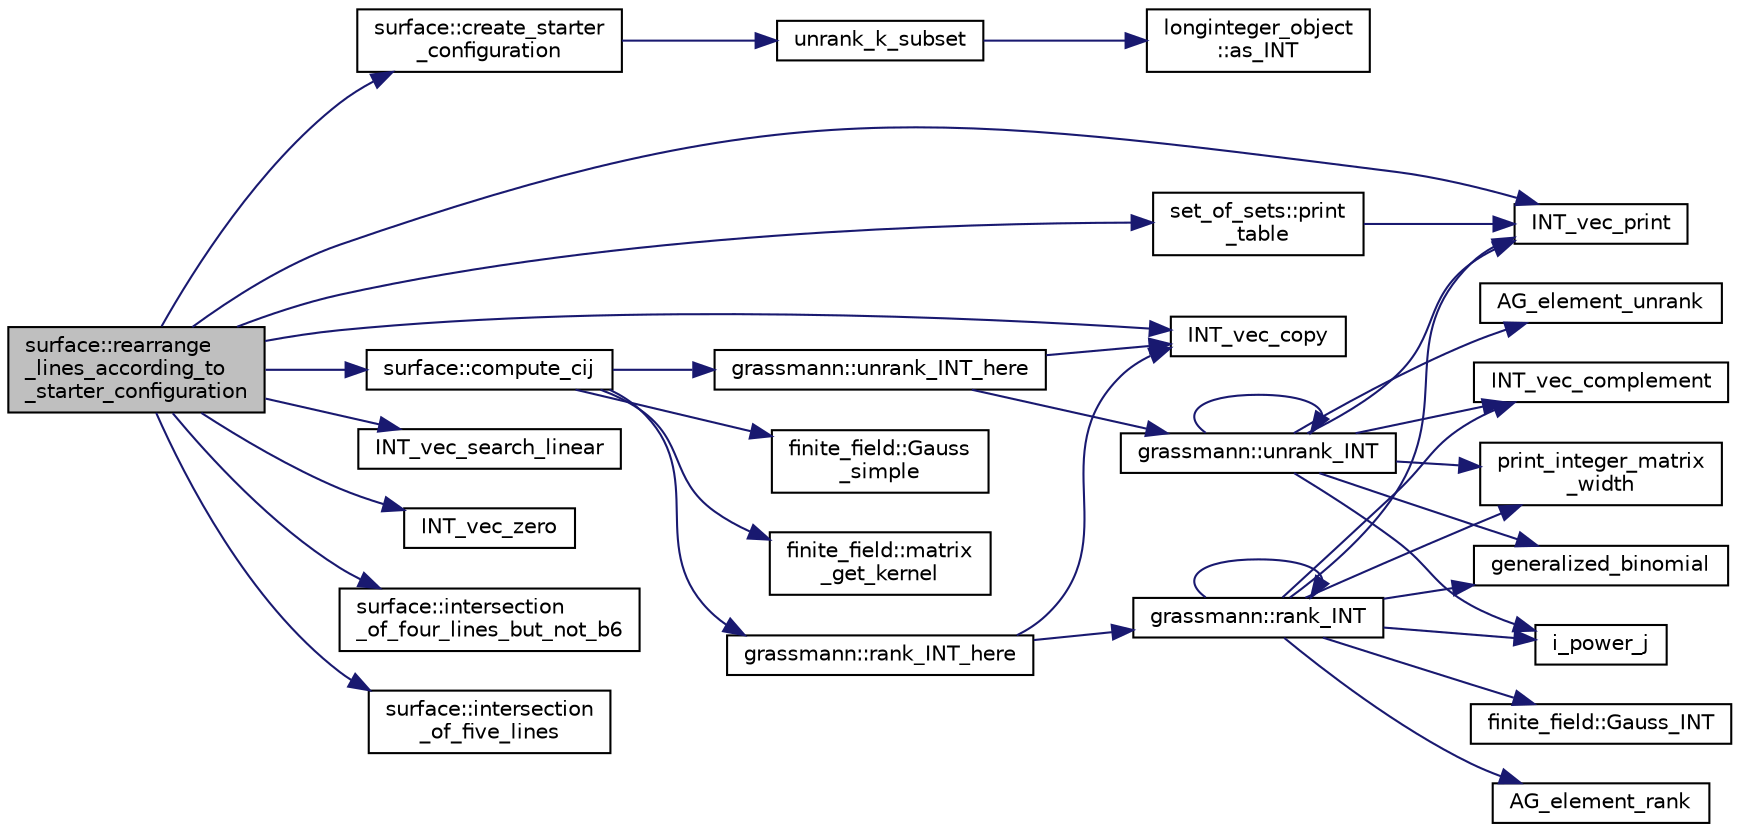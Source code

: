 digraph "surface::rearrange_lines_according_to_starter_configuration"
{
  edge [fontname="Helvetica",fontsize="10",labelfontname="Helvetica",labelfontsize="10"];
  node [fontname="Helvetica",fontsize="10",shape=record];
  rankdir="LR";
  Node5132 [label="surface::rearrange\l_lines_according_to\l_starter_configuration",height=0.2,width=0.4,color="black", fillcolor="grey75", style="filled", fontcolor="black"];
  Node5132 -> Node5133 [color="midnightblue",fontsize="10",style="solid",fontname="Helvetica"];
  Node5133 [label="surface::create_starter\l_configuration",height=0.2,width=0.4,color="black", fillcolor="white", style="filled",URL="$d5/d88/classsurface.html#a4c5ed7de553c336243364e7ec045fffb"];
  Node5133 -> Node5134 [color="midnightblue",fontsize="10",style="solid",fontname="Helvetica"];
  Node5134 [label="unrank_k_subset",height=0.2,width=0.4,color="black", fillcolor="white", style="filled",URL="$d2/d7c/combinatorics_8_c.html#a709dbec12f4da5bb02b9352d45a2c77d"];
  Node5134 -> Node5135 [color="midnightblue",fontsize="10",style="solid",fontname="Helvetica"];
  Node5135 [label="longinteger_object\l::as_INT",height=0.2,width=0.4,color="black", fillcolor="white", style="filled",URL="$dd/d7e/classlonginteger__object.html#afb992d4679a6741acc63c8bcba27971e"];
  Node5132 -> Node5136 [color="midnightblue",fontsize="10",style="solid",fontname="Helvetica"];
  Node5136 [label="set_of_sets::print\l_table",height=0.2,width=0.4,color="black", fillcolor="white", style="filled",URL="$da/dd6/classset__of__sets.html#a5439014d55aa760a4313ff7307fed5a6"];
  Node5136 -> Node5137 [color="midnightblue",fontsize="10",style="solid",fontname="Helvetica"];
  Node5137 [label="INT_vec_print",height=0.2,width=0.4,color="black", fillcolor="white", style="filled",URL="$df/dbf/sajeeb_8_c.html#a79a5901af0b47dd0d694109543c027fe"];
  Node5132 -> Node5138 [color="midnightblue",fontsize="10",style="solid",fontname="Helvetica"];
  Node5138 [label="INT_vec_search_linear",height=0.2,width=0.4,color="black", fillcolor="white", style="filled",URL="$d5/de2/foundations_2data__structures_2data__structures_8h.html#ad0aa35e081da3ba3cc8841bf086ba9aa"];
  Node5132 -> Node5137 [color="midnightblue",fontsize="10",style="solid",fontname="Helvetica"];
  Node5132 -> Node5139 [color="midnightblue",fontsize="10",style="solid",fontname="Helvetica"];
  Node5139 [label="INT_vec_zero",height=0.2,width=0.4,color="black", fillcolor="white", style="filled",URL="$df/dbf/sajeeb_8_c.html#aa8c9c7977203577026080f546fe4980f"];
  Node5132 -> Node5140 [color="midnightblue",fontsize="10",style="solid",fontname="Helvetica"];
  Node5140 [label="INT_vec_copy",height=0.2,width=0.4,color="black", fillcolor="white", style="filled",URL="$df/dbf/sajeeb_8_c.html#ac2d875e27e009af6ec04d17254d11075"];
  Node5132 -> Node5141 [color="midnightblue",fontsize="10",style="solid",fontname="Helvetica"];
  Node5141 [label="surface::intersection\l_of_four_lines_but_not_b6",height=0.2,width=0.4,color="black", fillcolor="white", style="filled",URL="$d5/d88/classsurface.html#acf23708424714c52dc92c80ce5bb88b7"];
  Node5132 -> Node5142 [color="midnightblue",fontsize="10",style="solid",fontname="Helvetica"];
  Node5142 [label="surface::intersection\l_of_five_lines",height=0.2,width=0.4,color="black", fillcolor="white", style="filled",URL="$d5/d88/classsurface.html#a994c8b2a2d1030dd5dd4c485ca74deca"];
  Node5132 -> Node5143 [color="midnightblue",fontsize="10",style="solid",fontname="Helvetica"];
  Node5143 [label="surface::compute_cij",height=0.2,width=0.4,color="black", fillcolor="white", style="filled",URL="$d5/d88/classsurface.html#af0252079b6ee1d7d1aa97514ab1f2650"];
  Node5143 -> Node5144 [color="midnightblue",fontsize="10",style="solid",fontname="Helvetica"];
  Node5144 [label="grassmann::unrank_INT_here",height=0.2,width=0.4,color="black", fillcolor="white", style="filled",URL="$df/d02/classgrassmann.html#aa51bb30ed0feb7ad87d500b76e0b3cbe"];
  Node5144 -> Node5145 [color="midnightblue",fontsize="10",style="solid",fontname="Helvetica"];
  Node5145 [label="grassmann::unrank_INT",height=0.2,width=0.4,color="black", fillcolor="white", style="filled",URL="$df/d02/classgrassmann.html#a32079405b95a6da2ba1420567d762d64"];
  Node5145 -> Node5146 [color="midnightblue",fontsize="10",style="solid",fontname="Helvetica"];
  Node5146 [label="generalized_binomial",height=0.2,width=0.4,color="black", fillcolor="white", style="filled",URL="$d2/d7c/combinatorics_8_c.html#a24762dc22e45175d18ec1ec1d2556ae8"];
  Node5145 -> Node5147 [color="midnightblue",fontsize="10",style="solid",fontname="Helvetica"];
  Node5147 [label="i_power_j",height=0.2,width=0.4,color="black", fillcolor="white", style="filled",URL="$de/dc5/algebra__and__number__theory_8h.html#a39b321523e8957d701618bb5cac542b5"];
  Node5145 -> Node5148 [color="midnightblue",fontsize="10",style="solid",fontname="Helvetica"];
  Node5148 [label="AG_element_unrank",height=0.2,width=0.4,color="black", fillcolor="white", style="filled",URL="$d4/d67/geometry_8h.html#a4a33b86c87b2879b97cfa1327abe2885"];
  Node5145 -> Node5137 [color="midnightblue",fontsize="10",style="solid",fontname="Helvetica"];
  Node5145 -> Node5145 [color="midnightblue",fontsize="10",style="solid",fontname="Helvetica"];
  Node5145 -> Node5149 [color="midnightblue",fontsize="10",style="solid",fontname="Helvetica"];
  Node5149 [label="INT_vec_complement",height=0.2,width=0.4,color="black", fillcolor="white", style="filled",URL="$d5/db4/io__and__os_8h.html#a2a0a724647575fcd3090c763985eb81a"];
  Node5145 -> Node5150 [color="midnightblue",fontsize="10",style="solid",fontname="Helvetica"];
  Node5150 [label="print_integer_matrix\l_width",height=0.2,width=0.4,color="black", fillcolor="white", style="filled",URL="$d5/db4/io__and__os_8h.html#aa78f3e73fc2179251bd15adbcc31573f"];
  Node5144 -> Node5140 [color="midnightblue",fontsize="10",style="solid",fontname="Helvetica"];
  Node5143 -> Node5151 [color="midnightblue",fontsize="10",style="solid",fontname="Helvetica"];
  Node5151 [label="finite_field::Gauss\l_simple",height=0.2,width=0.4,color="black", fillcolor="white", style="filled",URL="$df/d5a/classfinite__field.html#aba4950590e24a1ce323f292cf47b3307"];
  Node5143 -> Node5152 [color="midnightblue",fontsize="10",style="solid",fontname="Helvetica"];
  Node5152 [label="finite_field::matrix\l_get_kernel",height=0.2,width=0.4,color="black", fillcolor="white", style="filled",URL="$df/d5a/classfinite__field.html#ac45780a927cee936df13d04d30d2d248"];
  Node5143 -> Node5153 [color="midnightblue",fontsize="10",style="solid",fontname="Helvetica"];
  Node5153 [label="grassmann::rank_INT_here",height=0.2,width=0.4,color="black", fillcolor="white", style="filled",URL="$df/d02/classgrassmann.html#aaeab144aec85ec523f5a4d614a86d8d7"];
  Node5153 -> Node5140 [color="midnightblue",fontsize="10",style="solid",fontname="Helvetica"];
  Node5153 -> Node5154 [color="midnightblue",fontsize="10",style="solid",fontname="Helvetica"];
  Node5154 [label="grassmann::rank_INT",height=0.2,width=0.4,color="black", fillcolor="white", style="filled",URL="$df/d02/classgrassmann.html#a1fa95ce7ecebd48b04c7a0dc75491184"];
  Node5154 -> Node5150 [color="midnightblue",fontsize="10",style="solid",fontname="Helvetica"];
  Node5154 -> Node5155 [color="midnightblue",fontsize="10",style="solid",fontname="Helvetica"];
  Node5155 [label="finite_field::Gauss_INT",height=0.2,width=0.4,color="black", fillcolor="white", style="filled",URL="$df/d5a/classfinite__field.html#adb676d2e80341b53751326e3a58beb11"];
  Node5154 -> Node5137 [color="midnightblue",fontsize="10",style="solid",fontname="Helvetica"];
  Node5154 -> Node5149 [color="midnightblue",fontsize="10",style="solid",fontname="Helvetica"];
  Node5154 -> Node5147 [color="midnightblue",fontsize="10",style="solid",fontname="Helvetica"];
  Node5154 -> Node5146 [color="midnightblue",fontsize="10",style="solid",fontname="Helvetica"];
  Node5154 -> Node5154 [color="midnightblue",fontsize="10",style="solid",fontname="Helvetica"];
  Node5154 -> Node5156 [color="midnightblue",fontsize="10",style="solid",fontname="Helvetica"];
  Node5156 [label="AG_element_rank",height=0.2,width=0.4,color="black", fillcolor="white", style="filled",URL="$d4/d67/geometry_8h.html#ab2ac908d07dd8038fd996e26bdc75c17"];
}
